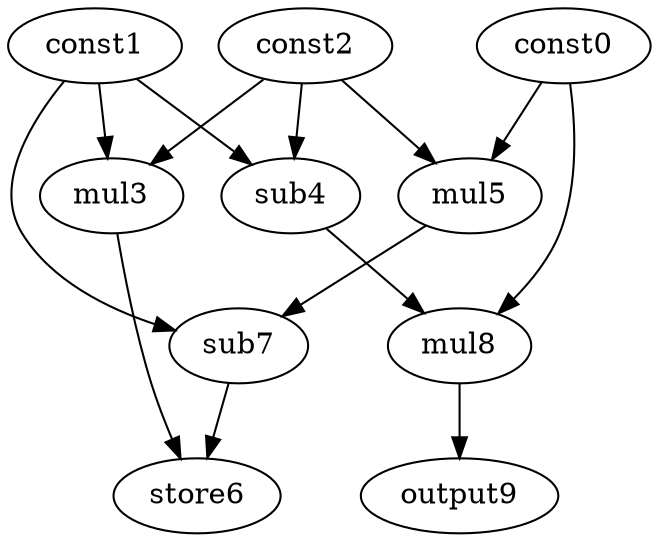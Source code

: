 digraph G { 
const0[opcode=const]; 
const1[opcode=const]; 
const2[opcode=const]; 
mul3[opcode=mul]; 
sub4[opcode=sub]; 
mul5[opcode=mul]; 
store6[opcode=store]; 
sub7[opcode=sub]; 
mul8[opcode=mul]; 
output9[opcode=output]; 
const1->mul3[operand=0];
const2->mul3[operand=1];
const1->sub4[operand=0];
const2->sub4[operand=1];
const0->mul5[operand=0];
const2->mul5[operand=1];
const1->sub7[operand=0];
mul5->sub7[operand=1];
const0->mul8[operand=0];
sub4->mul8[operand=1];
mul3->store6[operand=0];
sub7->store6[operand=1];
mul8->output9[operand=0];
}
